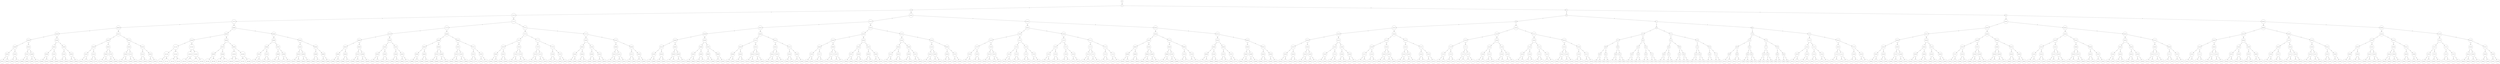 digraph G {
node_775 [shape=circle,label="775: 775"];
	node_775 -> node_776 [label="a"];
	node_775 -> node_777 [label="b"];
node_736 [shape=circle,label="736: 736"];
node_794 [shape=circle,label="794: 794"];
	node_794 -> node_798 [label="a"];
	node_794 -> node_799 [label="b"];
node_385 [shape=circle,label="385: 385"];
node_676 [shape=circle,label="676: 676"];
node_899 [shape=circle,label="899: 899"];
	node_899 -> node_900 [label="a"];
	node_899 -> node_901 [label="b"];
node_59 [shape=circle,label="59: 59"];
	node_59 -> node_60 [label="a"];
	node_59 -> node_61 [label="b"];
node_1002 [shape=circle,label="1002: 1002"];
node_211 [shape=circle,label="211: 211"];
	node_211 -> node_212 [label="a"];
	node_211 -> node_213 [label="b"];
node_925 [shape=circle,label="925: 925"];
node_118 [shape=circle,label="118: 118"];
node_261 [shape=circle,label="261: 261"];
	node_261 -> node_262 [label="a"];
	node_261 -> node_263 [label="b"];
node_818 [shape=circle,label="818: 818"];
node_997 [shape=circle,label="997: 997"];
	node_997 -> node_998 [label="a"];
	node_997 -> node_999 [label="b"];
node_557 [shape=circle,label="557: 557"];
	node_557 -> node_558 [label="a"];
	node_557 -> node_559 [label="b"];
node_594 [shape=circle,label="594: 594"];
	node_594 -> node_598 [label="a"];
	node_594 -> node_599 [label="b"];
node_702 [shape=circle,label="702: 702"];
	node_702 -> node_706 [label="a"];
	node_702 -> node_707 [label="b"];
node_804 [shape=circle,label="804: 804"];
node_800 [shape=circle,label="800: 800"];
	node_800 -> node_804 [label="a"];
	node_800 -> node_805 [label="b"];
node_921 [shape=circle,label="921: 921"];
	node_921 -> node_922 [label="a"];
	node_921 -> node_923 [label="b"];
node_510 [shape=circle,label="510: 510"];
node_823 [shape=circle,label="823: 823"];
	node_823 -> node_824 [label="a"];
	node_823 -> node_825 [label="b"];
node_598 [shape=circle,label="598: 598"];
node_194 [shape=circle,label="194: 194"];
node_555 [shape=circle,label="555: 555"];
	node_555 -> node_556 [label="a"];
	node_555 -> node_557 [label="b"];
node_933 [shape=circle,label="933: 933"];
	node_933 -> node_934 [label="a"];
	node_933 -> node_935 [label="b"];
node_947 [shape=circle,label="947: 947"];
node_268 [shape=circle,label="268: 268"];
	node_268 -> node_276 [label="a"];
	node_268 -> node_277 [label="b"];
node_74 [shape=circle,label="74: 74"];
	node_74 -> node_90 [label="a"];
	node_74 -> node_91 [label="b"];
node_293 [shape=circle,label="293: 293"];
node_139 [shape=circle,label="139: 139"];
	node_139 -> node_140 [label="a"];
	node_139 -> node_141 [label="b"];
node_977 [shape=circle,label="977: 977"];
node_843 [shape=circle,label="843: 843"];
	node_843 -> node_844 [label="a"];
	node_843 -> node_845 [label="b"];
node_508 [shape=circle,label="508: 508"];
	node_508 -> node_512 [label="a"];
	node_508 -> node_513 [label="b"];
node_866 [shape=circle,label="866: 866"];
node_726 [shape=circle,label="726: 726"];
	node_726 -> node_734 [label="a"];
	node_726 -> node_735 [label="b"];
node_226 [shape=circle,label="226: 226"];
node_272 [shape=circle,label="272: 272"];
node_321 [shape=circle,label="321: 321"];
	node_321 -> node_322 [label="a"];
	node_321 -> node_323 [label="b"];
node_291 [shape=circle,label="291: 291"];
	node_291 -> node_292 [label="a"];
	node_291 -> node_293 [label="b"];
node_95 [shape=circle,label="95: 95"];
node_198 [shape=circle,label="198: 198"];
	node_198 -> node_230 [label="a"];
	node_198 -> node_231 [label="b"];
node_984 [shape=circle,label="984: 984"];
node_813 [shape=circle,label="813: 813"];
node_266 [shape=circle,label="266: 266"];
	node_266 -> node_282 [label="a"];
	node_266 -> node_283 [label="b"];
node_298 [shape=circle,label="298: 298"];
	node_298 -> node_306 [label="a"];
	node_298 -> node_307 [label="b"];
node_700 [shape=circle,label="700: 700"];
node_840 [shape=circle,label="840: 840"];
	node_840 -> node_848 [label="a"];
	node_840 -> node_849 [label="b"];
node_442 [shape=circle,label="442: 442"];
node_1016 [shape=circle,label="1016: 1016"];
node_242 [shape=circle,label="242: 242"];
node_412 [shape=circle,label="412: 412"];
node_14 [shape=circle,label="14: 14"];
	node_14 -> node_22 [label="a"];
	node_14 -> node_23 [label="b"];
node_405 [shape=circle,label="405: 405"];
node_915 [shape=circle,label="915: 915"];
node_541 [shape=circle,label="541: 541"];
	node_541 -> node_542 [label="a"];
	node_541 -> node_543 [label="b"];
node_201 [shape=circle,label="201: 201"];
	node_201 -> node_202 [label="a"];
	node_201 -> node_203 [label="b"];
node_369 [shape=circle,label="369: 369"];
	node_369 -> node_370 [label="a"];
	node_369 -> node_371 [label="b"];
node_837 [shape=circle,label="837: 837"];
	node_837 -> node_838 [label="a"];
	node_837 -> node_839 [label="b"];
node_863 [shape=circle,label="863: 863"];
	node_863 -> node_864 [label="a"];
	node_863 -> node_865 [label="b"];
node_422 [shape=circle,label="422: 422"];
	node_422 -> node_438 [label="a"];
	node_422 -> node_439 [label="b"];
node_751 [shape=circle,label="751: 751"];
	node_751 -> node_752 [label="a"];
	node_751 -> node_753 [label="b"];
node_934 [shape=circle,label="934: 934"];
	node_934 -> node_942 [label="a"];
	node_934 -> node_943 [label="b"];
node_776 [shape=circle,label="776: 776"];
	node_776 -> node_792 [label="a"];
	node_776 -> node_793 [label="b"];
node_821 [shape=circle,label="821: 821"];
node_616 [shape=circle,label="616: 616"];
	node_616 -> node_624 [label="a"];
	node_616 -> node_625 [label="b"];
node_692 [shape=circle,label="692: 692"];
node_377 [shape=circle,label="377: 377"];
	node_377 -> node_378 [label="a"];
	node_377 -> node_379 [label="b"];
node_271 [shape=circle,label="271: 271"];
	node_271 -> node_272 [label="a"];
	node_271 -> node_273 [label="b"];
node_376 [shape=circle,label="376: 376"];
	node_376 -> node_380 [label="a"];
	node_376 -> node_381 [label="b"];
node_85 [shape=circle,label="85: 85"];
	node_85 -> node_86 [label="a"];
	node_85 -> node_87 [label="b"];
node_249 [shape=circle,label="249: 249"];
	node_249 -> node_250 [label="a"];
	node_249 -> node_251 [label="b"];
node_349 [shape=circle,label="349: 349"];
node_810 [shape=circle,label="810: 810"];
	node_810 -> node_814 [label="a"];
	node_810 -> node_815 [label="b"];
node_42 [shape=circle,label="42: 42"];
	node_42 -> node_58 [label="a"];
	node_42 -> node_59 [label="b"];
node_379 [shape=circle,label="379: 379"];
node_1003 [shape=circle,label="1003: 1003"];
node_165 [shape=circle,label="165: 165"];
node_578 [shape=circle,label="578: 578"];
node_735 [shape=circle,label="735: 735"];
	node_735 -> node_736 [label="a"];
	node_735 -> node_737 [label="b"];
node_981 [shape=circle,label="981: 981"];
	node_981 -> node_982 [label="a"];
	node_981 -> node_983 [label="b"];
node_68 [shape=circle,label="68: 68"];
node_944 [shape=circle,label="944: 944"];
node_319 [shape=circle,label="319: 319"];
node_937 [shape=circle,label="937: 937"];
	node_937 -> node_938 [label="a"];
	node_937 -> node_939 [label="b"];
node_836 [shape=circle,label="836: 836"];
	node_836 -> node_868 [label="a"];
	node_836 -> node_869 [label="b"];
node_313 [shape=circle,label="313: 313"];
	node_313 -> node_314 [label="a"];
	node_313 -> node_315 [label="b"];
node_601 [shape=circle,label="601: 601"];
	node_601 -> node_602 [label="a"];
	node_601 -> node_603 [label="b"];
node_586 [shape=circle,label="586: 586"];
	node_586 -> node_594 [label="a"];
	node_586 -> node_595 [label="b"];
node_73 [shape=circle,label="73: 73"];
	node_73 -> node_74 [label="a"];
	node_73 -> node_75 [label="b"];
node_154 [shape=circle,label="154: 154"];
	node_154 -> node_162 [label="a"];
	node_154 -> node_163 [label="b"];
node_571 [shape=circle,label="571: 571"];
	node_571 -> node_572 [label="a"];
	node_571 -> node_573 [label="b"];
node_327 [shape=circle,label="327: 327"];
	node_327 -> node_328 [label="a"];
	node_327 -> node_329 [label="b"];
node_790 [shape=circle,label="790: 790"];
node_720 [shape=circle,label="720: 720"];
	node_720 -> node_724 [label="a"];
	node_720 -> node_725 [label="b"];
node_480 [shape=circle,label="480: 480"];
node_920 [shape=circle,label="920: 920"];
	node_920 -> node_924 [label="a"];
	node_920 -> node_925 [label="b"];
node_940 [shape=circle,label="940: 940"];
node_122 [shape=circle,label="122: 122"];
	node_122 -> node_126 [label="a"];
	node_122 -> node_127 [label="b"];
node_483 [shape=circle,label="483: 483"];
node_466 [shape=circle,label="466: 466"];
node_89 [shape=circle,label="89: 89"];
node_505 [shape=circle,label="505: 505"];
node_661 [shape=circle,label="661: 661"];
node_172 [shape=circle,label="172: 172"];
	node_172 -> node_176 [label="a"];
	node_172 -> node_177 [label="b"];
node_461 [shape=circle,label="461: 461"];
node_576 [shape=circle,label="576: 576"];
	node_576 -> node_580 [label="a"];
	node_576 -> node_581 [label="b"];
node_332 [shape=circle,label="332: 332"];
	node_332 -> node_336 [label="a"];
	node_332 -> node_337 [label="b"];
node_539 [shape=circle,label="539: 539"];
	node_539 -> node_540 [label="a"];
	node_539 -> node_541 [label="b"];
node_551 [shape=circle,label="551: 551"];
node_572 [shape=circle,label="572: 572"];
node_72 [shape=circle,label="72: 72"];
	node_72 -> node_104 [label="a"];
	node_72 -> node_105 [label="b"];
node_568 [shape=circle,label="568: 568"];
	node_568 -> node_576 [label="a"];
	node_568 -> node_577 [label="b"];
node_432 [shape=circle,label="432: 432"];
	node_432 -> node_436 [label="a"];
	node_432 -> node_437 [label="b"];
node_680 [shape=circle,label="680: 680"];
	node_680 -> node_688 [label="a"];
	node_680 -> node_689 [label="b"];
node_452 [shape=circle,label="452: 452"];
	node_452 -> node_484 [label="a"];
	node_452 -> node_485 [label="b"];
node_120 [shape=circle,label="120: 120"];
	node_120 -> node_128 [label="a"];
	node_120 -> node_129 [label="b"];
node_975 [shape=circle,label="975: 975"];
	node_975 -> node_976 [label="a"];
	node_975 -> node_977 [label="b"];
node_169 [shape=circle,label="169: 169"];
	node_169 -> node_170 [label="a"];
	node_169 -> node_171 [label="b"];
node_262 [shape=circle,label="262: 262"];
	node_262 -> node_326 [label="a"];
	node_262 -> node_327 [label="b"];
node_637 [shape=circle,label="637: 637"];
node_444 [shape=circle,label="444: 444"];
node_146 [shape=circle,label="146: 146"];
node_999 [shape=circle,label="999: 999"];
	node_999 -> node_1000 [label="a"];
	node_999 -> node_1001 [label="b"];
node_607 [shape=circle,label="607: 607"];
node_643 [shape=circle,label="643: 643"];
node_757 [shape=circle,label="757: 757"];
	node_757 -> node_758 [label="a"];
	node_757 -> node_759 [label="b"];
node_138 [shape=circle,label="138: 138"];
	node_138 -> node_154 [label="a"];
	node_138 -> node_155 [label="b"];
node_768 [shape=circle,label="768: 768"];
node_573 [shape=circle,label="573: 573"];
node_378 [shape=circle,label="378: 378"];
node_591 [shape=circle,label="591: 591"];
node_449 [shape=circle,label="449: 449"];
node_110 [shape=circle,label="110: 110"];
node_814 [shape=circle,label="814: 814"];
node_220 [shape=circle,label="220: 220"];
node_782 [shape=circle,label="782: 782"];
node_183 [shape=circle,label="183: 183"];
node_130 [shape=circle,label="130: 130"];
node_46 [shape=circle,label="46: 46"];
	node_46 -> node_50 [label="a"];
	node_46 -> node_51 [label="b"];
node_721 [shape=circle,label="721: 721"];
	node_721 -> node_722 [label="a"];
	node_721 -> node_723 [label="b"];
node_878 [shape=circle,label="878: 878"];
	node_878 -> node_882 [label="a"];
	node_878 -> node_883 [label="b"];
node_835 [shape=circle,label="835: 835"];
node_173 [shape=circle,label="173: 173"];
	node_173 -> node_174 [label="a"];
	node_173 -> node_175 [label="b"];
node_299 [shape=circle,label="299: 299"];
	node_299 -> node_300 [label="a"];
	node_299 -> node_301 [label="b"];
node_830 [shape=circle,label="830: 830"];
	node_830 -> node_834 [label="a"];
	node_830 -> node_835 [label="b"];
node_453 [shape=circle,label="453: 453"];
	node_453 -> node_454 [label="a"];
	node_453 -> node_455 [label="b"];
node_859 [shape=circle,label="859: 859"];
node_945 [shape=circle,label="945: 945"];
node_913 [shape=circle,label="913: 913"];
	node_913 -> node_914 [label="a"];
	node_913 -> node_915 [label="b"];
node_888 [shape=circle,label="888: 888"];
node_234 [shape=circle,label="234: 234"];
	node_234 -> node_238 [label="a"];
	node_234 -> node_239 [label="b"];
node_239 [shape=circle,label="239: 239"];
node_589 [shape=circle,label="589: 589"];
	node_589 -> node_590 [label="a"];
	node_589 -> node_591 [label="b"];
node_132 [shape=circle,label="132: 132"];
node_962 [shape=circle,label="962: 962"];
	node_962 -> node_994 [label="a"];
	node_962 -> node_995 [label="b"];
node_90 [shape=circle,label="90: 90"];
	node_90 -> node_98 [label="a"];
	node_90 -> node_99 [label="b"];
node_160 [shape=circle,label="160: 160"];
node_435 [shape=circle,label="435: 435"];
node_613 [shape=circle,label="613: 613"];
node_428 [shape=circle,label="428: 428"];
node_604 [shape=circle,label="604: 604"];
node_858 [shape=circle,label="858: 858"];
node_356 [shape=circle,label="356: 356"];
node_786 [shape=circle,label="786: 786"];
	node_786 -> node_790 [label="a"];
	node_786 -> node_791 [label="b"];
node_79 [shape=circle,label="79: 79"];
	node_79 -> node_80 [label="a"];
	node_79 -> node_81 [label="b"];
node_140 [shape=circle,label="140: 140"];
	node_140 -> node_148 [label="a"];
	node_140 -> node_149 [label="b"];
node_391 [shape=circle,label="391: 391"];
	node_391 -> node_392 [label="a"];
	node_391 -> node_393 [label="b"];
node_938 [shape=circle,label="938: 938"];
node_223 [shape=circle,label="223: 223"];
node_355 [shape=circle,label="355: 355"];
node_368 [shape=circle,label="368: 368"];
	node_368 -> node_372 [label="a"];
	node_368 -> node_373 [label="b"];
node_936 [shape=circle,label="936: 936"];
	node_936 -> node_940 [label="a"];
	node_936 -> node_941 [label="b"];
node_82 [shape=circle,label="82: 82"];
node_522 [shape=circle,label="522: 522"];
	node_522 -> node_538 [label="a"];
	node_522 -> node_539 [label="b"];
node_946 [shape=circle,label="946: 946"];
node_791 [shape=circle,label="791: 791"];
node_912 [shape=circle,label="912: 912"];
	node_912 -> node_916 [label="a"];
	node_912 -> node_917 [label="b"];
node_253 [shape=circle,label="253: 253"];
node_537 [shape=circle,label="537: 537"];
node_903 [shape=circle,label="903: 903"];
	node_903 -> node_904 [label="a"];
	node_903 -> node_905 [label="b"];
node_375 [shape=circle,label="375: 375"];
	node_375 -> node_376 [label="a"];
	node_375 -> node_377 [label="b"];
node_546 [shape=circle,label="546: 546"];
	node_546 -> node_550 [label="a"];
	node_546 -> node_551 [label="b"];
node_317 [shape=circle,label="317: 317"];
node_852 [shape=circle,label="852: 852"];
node_394 [shape=circle,label="394: 394"];
	node_394 -> node_402 [label="a"];
	node_394 -> node_403 [label="b"];
node_971 [shape=circle,label="971: 971"];
node_671 [shape=circle,label="671: 671"];
node_761 [shape=circle,label="761: 761"];
node_477 [shape=circle,label="477: 477"];
node_784 [shape=circle,label="784: 784"];
node_517 [shape=circle,label="517: 517"];
	node_517 -> node_518 [label="a"];
	node_517 -> node_519 [label="b"];
node_185 [shape=circle,label="185: 185"];
	node_185 -> node_186 [label="a"];
	node_185 -> node_187 [label="b"];
node_623 [shape=circle,label="623: 623"];
node_1004 [shape=circle,label="1004: 1004"];
	node_1004 -> node_1008 [label="a"];
	node_1004 -> node_1009 [label="b"];
node_176 [shape=circle,label="176: 176"];
node_677 [shape=circle,label="677: 677"];
node_550 [shape=circle,label="550: 550"];
node_528 [shape=circle,label="528: 528"];
node_715 [shape=circle,label="715: 715"];
	node_715 -> node_716 [label="a"];
	node_715 -> node_717 [label="b"];
node_716 [shape=circle,label="716: 716"];
node_170 [shape=circle,label="170: 170"];
	node_170 -> node_178 [label="a"];
	node_170 -> node_179 [label="b"];
node_1021 [shape=circle,label="1021: 1021"];
node_896 [shape=circle,label="896: 896"];
node_15 [shape=circle,label="15: 15"];
	node_15 -> node_16 [label="a"];
	node_15 -> node_17 [label="b"];
node_549 [shape=circle,label="549: 549"];
node_965 [shape=circle,label="965: 965"];
	node_965 -> node_966 [label="a"];
	node_965 -> node_967 [label="b"];
node_251 [shape=circle,label="251: 251"];
node_352 [shape=circle,label="352: 352"];
	node_352 -> node_356 [label="a"];
	node_352 -> node_357 [label="b"];
node_464 [shape=circle,label="464: 464"];
	node_464 -> node_468 [label="a"];
	node_464 -> node_469 [label="b"];
node_812 [shape=circle,label="812: 812"];
node_205 [shape=circle,label="205: 205"];
	node_205 -> node_206 [label="a"];
	node_205 -> node_207 [label="b"];
node_350 [shape=circle,label="350: 350"];
node_642 [shape=circle,label="642: 642"];
node_819 [shape=circle,label="819: 819"];
node_186 [shape=circle,label="186: 186"];
	node_186 -> node_190 [label="a"];
	node_186 -> node_191 [label="b"];
node_488 [shape=circle,label="488: 488"];
	node_488 -> node_492 [label="a"];
	node_488 -> node_493 [label="b"];
node_656 [shape=circle,label="656: 656"];
node_939 [shape=circle,label="939: 939"];
node_207 [shape=circle,label="207: 207"];
node_924 [shape=circle,label="924: 924"];
node_673 [shape=circle,label="673: 673"];
	node_673 -> node_674 [label="a"];
	node_673 -> node_675 [label="b"];
node_315 [shape=circle,label="315: 315"];
	node_315 -> node_316 [label="a"];
	node_315 -> node_317 [label="b"];
node_918 [shape=circle,label="918: 918"];
	node_918 -> node_926 [label="a"];
	node_918 -> node_927 [label="b"];
node_263 [shape=circle,label="263: 263"];
	node_263 -> node_264 [label="a"];
	node_263 -> node_265 [label="b"];
node_679 [shape=circle,label="679: 679"];
	node_679 -> node_680 [label="a"];
	node_679 -> node_681 [label="b"];
node_380 [shape=circle,label="380: 380"];
node_425 [shape=circle,label="425: 425"];
	node_425 -> node_426 [label="a"];
	node_425 -> node_427 [label="b"];
node_324 [shape=circle,label="324: 324"];
node_887 [shape=circle,label="887: 887"];
	node_887 -> node_888 [label="a"];
	node_887 -> node_889 [label="b"];
node_993 [shape=circle,label="993: 993"];
node_575 [shape=circle,label="575: 575"];
node_901 [shape=circle,label="901: 901"];
	node_901 -> node_902 [label="a"];
	node_901 -> node_903 [label="b"];
node_914 [shape=circle,label="914: 914"];
node_626 [shape=circle,label="626: 626"];
node_942 [shape=circle,label="942: 942"];
	node_942 -> node_946 [label="a"];
	node_942 -> node_947 [label="b"];
node_463 [shape=circle,label="463: 463"];
node_224 [shape=circle,label="224: 224"];
	node_224 -> node_228 [label="a"];
	node_224 -> node_229 [label="b"];
node_454 [shape=circle,label="454: 454"];
	node_454 -> node_470 [label="a"];
	node_454 -> node_471 [label="b"];
node_583 [shape=circle,label="583: 583"];
	node_583 -> node_584 [label="a"];
	node_583 -> node_585 [label="b"];
node_418 [shape=circle,label="418: 418"];
node_691 [shape=circle,label="691: 691"];
node_28 [shape=circle,label="28: 28"];
	node_28 -> node_36 [label="a"];
	node_28 -> node_37 [label="b"];
node_240 [shape=circle,label="240: 240"];
	node_240 -> node_244 [label="a"];
	node_240 -> node_245 [label="b"];
node_749 [shape=circle,label="749: 749"];
node_23 [shape=circle,label="23: 23"];
	node_23 -> node_24 [label="a"];
	node_23 -> node_25 [label="b"];
node_421 [shape=circle,label="421: 421"];
node_124 [shape=circle,label="124: 124"];
node_895 [shape=circle,label="895: 895"];
node_307 [shape=circle,label="307: 307"];
	node_307 -> node_308 [label="a"];
	node_307 -> node_309 [label="b"];
node_665 [shape=circle,label="665: 665"];
	node_665 -> node_666 [label="a"];
	node_665 -> node_667 [label="b"];
node_770 [shape=circle,label="770: 770"];
	node_770 -> node_898 [label="a"];
	node_770 -> node_899 [label="b"];
node_635 [shape=circle,label="635: 635"];
node_748 [shape=circle,label="748: 748"];
node_967 [shape=circle,label="967: 967"];
	node_967 -> node_968 [label="a"];
	node_967 -> node_969 [label="b"];
node_699 [shape=circle,label="699: 699"];
node_900 [shape=circle,label="900: 900"];
	node_900 -> node_932 [label="a"];
	node_900 -> node_933 [label="b"];
node_53 [shape=circle,label="53: 53"];
	node_53 -> node_54 [label="a"];
	node_53 -> node_55 [label="b"];
node_288 [shape=circle,label="288: 288"];
node_992 [shape=circle,label="992: 992"];
node_43 [shape=circle,label="43: 43"];
	node_43 -> node_44 [label="a"];
	node_43 -> node_45 [label="b"];
node_650 [shape=circle,label="650: 650"];
	node_650 -> node_658 [label="a"];
	node_650 -> node_659 [label="b"];
node_1011 [shape=circle,label="1011: 1011"];
	node_1011 -> node_1012 [label="a"];
	node_1011 -> node_1013 [label="b"];
node_516 [shape=circle,label="516: 516"];
	node_516 -> node_644 [label="a"];
	node_516 -> node_645 [label="b"];
node_535 [shape=circle,label="535: 535"];
node_389 [shape=circle,label="389: 389"];
	node_389 -> node_390 [label="a"];
	node_389 -> node_391 [label="b"];
node_618 [shape=circle,label="618: 618"];
	node_618 -> node_622 [label="a"];
	node_618 -> node_623 [label="b"];
node_26 [shape=circle,label="26: 26"];
node_22 [shape=circle,label="22: 22"];
	node_22 -> node_26 [label="a"];
	node_22 -> node_27 [label="b"];
node_708 [shape=circle,label="708: 708"];
	node_708 -> node_740 [label="a"];
	node_708 -> node_741 [label="b"];
node_987 [shape=circle,label="987: 987"];
node_199 [shape=circle,label="199: 199"];
	node_199 -> node_200 [label="a"];
	node_199 -> node_201 [label="b"];
node_590 [shape=circle,label="590: 590"];
node_195 [shape=circle,label="195: 195"];
node_471 [shape=circle,label="471: 471"];
	node_471 -> node_472 [label="a"];
	node_471 -> node_473 [label="b"];
node_548 [shape=circle,label="548: 548"];
node_45 [shape=circle,label="45: 45"];
	node_45 -> node_46 [label="a"];
	node_45 -> node_47 [label="b"];
node_628 [shape=circle,label="628: 628"];
node_500 [shape=circle,label="500: 500"];
	node_500 -> node_508 [label="a"];
	node_500 -> node_509 [label="b"];
node_381 [shape=circle,label="381: 381"];
node_34 [shape=circle,label="34: 34"];
node_740 [shape=circle,label="740: 740"];
	node_740 -> node_756 [label="a"];
	node_740 -> node_757 [label="b"];
node_149 [shape=circle,label="149: 149"];
	node_149 -> node_150 [label="a"];
	node_149 -> node_151 [label="b"];
node_248 [shape=circle,label="248: 248"];
	node_248 -> node_252 [label="a"];
	node_248 -> node_253 [label="b"];
node_563 [shape=circle,label="563: 563"];
	node_563 -> node_564 [label="a"];
	node_563 -> node_565 [label="b"];
node_743 [shape=circle,label="743: 743"];
	node_743 -> node_744 [label="a"];
	node_743 -> node_745 [label="b"];
node_870 [shape=circle,label="870: 870"];
	node_870 -> node_878 [label="a"];
	node_870 -> node_879 [label="b"];
node_102 [shape=circle,label="102: 102"];
node_698 [shape=circle,label="698: 698"];
node_513 [shape=circle,label="513: 513"];
node_433 [shape=circle,label="433: 433"];
	node_433 -> node_434 [label="a"];
	node_433 -> node_435 [label="b"];
node_52 [shape=circle,label="52: 52"];
	node_52 -> node_56 [label="a"];
	node_52 -> node_57 [label="b"];
node_686 [shape=circle,label="686: 686"];
node_105 [shape=circle,label="105: 105"];
	node_105 -> node_106 [label="a"];
	node_105 -> node_107 [label="b"];
node_763 [shape=circle,label="763: 763"];
node_872 [shape=circle,label="872: 872"];
	node_872 -> node_876 [label="a"];
	node_872 -> node_877 [label="b"];
node_179 [shape=circle,label="179: 179"];
	node_179 -> node_180 [label="a"];
	node_179 -> node_181 [label="b"];
node_922 [shape=circle,label="922: 922"];
node_203 [shape=circle,label="203: 203"];
	node_203 -> node_204 [label="a"];
	node_203 -> node_205 [label="b"];
node_306 [shape=circle,label="306: 306"];
	node_306 -> node_310 [label="a"];
	node_306 -> node_311 [label="b"];
node_817 [shape=circle,label="817: 817"];
	node_817 -> node_818 [label="a"];
	node_817 -> node_819 [label="b"];
node_729 [shape=circle,label="729: 729"];
	node_729 -> node_730 [label="a"];
	node_729 -> node_731 [label="b"];
node_347 [shape=circle,label="347: 347"];
	node_347 -> node_348 [label="a"];
	node_347 -> node_349 [label="b"];
node_806 [shape=circle,label="806: 806"];
	node_806 -> node_822 [label="a"];
	node_806 -> node_823 [label="b"];
node_577 [shape=circle,label="577: 577"];
	node_577 -> node_578 [label="a"];
	node_577 -> node_579 [label="b"];
node_512 [shape=circle,label="512: 512"];
node_725 [shape=circle,label="725: 725"];
node_181 [shape=circle,label="181: 181"];
node_523 [shape=circle,label="523: 523"];
	node_523 -> node_524 [label="a"];
	node_523 -> node_525 [label="b"];
node_148 [shape=circle,label="148: 148"];
	node_148 -> node_152 [label="a"];
	node_148 -> node_153 [label="b"];
node_200 [shape=circle,label="200: 200"];
	node_200 -> node_216 [label="a"];
	node_200 -> node_217 [label="b"];
node_382 [shape=circle,label="382: 382"];
	node_382 -> node_386 [label="a"];
	node_382 -> node_387 [label="b"];
node_779 [shape=circle,label="779: 779"];
	node_779 -> node_780 [label="a"];
	node_779 -> node_781 [label="b"];
node_20 [shape=circle,label="20: 20"];
node_801 [shape=circle,label="801: 801"];
	node_801 -> node_802 [label="a"];
	node_801 -> node_803 [label="b"];
node_360 [shape=circle,label="360: 360"];
	node_360 -> node_368 [label="a"];
	node_360 -> node_369 [label="b"];
node_460 [shape=circle,label="460: 460"];
node_854 [shape=circle,label="854: 854"];
	node_854 -> node_862 [label="a"];
	node_854 -> node_863 [label="b"];
node_145 [shape=circle,label="145: 145"];
node_206 [shape=circle,label="206: 206"];
node_104 [shape=circle,label="104: 104"];
	node_104 -> node_120 [label="a"];
	node_104 -> node_121 [label="b"];
node_204 [shape=circle,label="204: 204"];
	node_204 -> node_208 [label="a"];
	node_204 -> node_209 [label="b"];
node_237 [shape=circle,label="237: 237"];
node_323 [shape=circle,label="323: 323"];
node_547 [shape=circle,label="547: 547"];
	node_547 -> node_548 [label="a"];
	node_547 -> node_549 [label="b"];
node_441 [shape=circle,label="441: 441"];
	node_441 -> node_442 [label="a"];
	node_441 -> node_443 [label="b"];
node_468 [shape=circle,label="468: 468"];
node_839 [shape=circle,label="839: 839"];
	node_839 -> node_840 [label="a"];
	node_839 -> node_841 [label="b"];
node_431 [shape=circle,label="431: 431"];
node_296 [shape=circle,label="296: 296"];
	node_296 -> node_312 [label="a"];
	node_296 -> node_313 [label="b"];
node_415 [shape=circle,label="415: 415"];
node_802 [shape=circle,label="802: 802"];
node_98 [shape=circle,label="98: 98"];
	node_98 -> node_102 [label="a"];
	node_98 -> node_103 [label="b"];
node_119 [shape=circle,label="119: 119"];
node_314 [shape=circle,label="314: 314"];
	node_314 -> node_318 [label="a"];
	node_314 -> node_319 [label="b"];
node_489 [shape=circle,label="489: 489"];
	node_489 -> node_490 [label="a"];
	node_489 -> node_491 [label="b"];
node_805 [shape=circle,label="805: 805"];
node_982 [shape=circle,label="982: 982"];
	node_982 -> node_986 [label="a"];
	node_982 -> node_987 [label="b"];
node_339 [shape=circle,label="339: 339"];
	node_339 -> node_340 [label="a"];
	node_339 -> node_341 [label="b"];
node_485 [shape=circle,label="485: 485"];
	node_485 -> node_486 [label="a"];
	node_485 -> node_487 [label="b"];
node_941 [shape=circle,label="941: 941"];
node_247 [shape=circle,label="247: 247"];
	node_247 -> node_248 [label="a"];
	node_247 -> node_249 [label="b"];
node_660 [shape=circle,label="660: 660"];
node_543 [shape=circle,label="543: 543"];
node_362 [shape=circle,label="362: 362"];
	node_362 -> node_366 [label="a"];
	node_362 -> node_367 [label="b"];
node_552 [shape=circle,label="552: 552"];
	node_552 -> node_568 [label="a"];
	node_552 -> node_569 [label="b"];
node_225 [shape=circle,label="225: 225"];
	node_225 -> node_226 [label="a"];
	node_225 -> node_227 [label="b"];
node_260 [shape=circle,label="260: 260"];
	node_260 -> node_388 [label="a"];
	node_260 -> node_389 [label="b"];
node_227 [shape=circle,label="227: 227"];
node_525 [shape=circle,label="525: 525"];
	node_525 -> node_526 [label="a"];
	node_525 -> node_527 [label="b"];
node_793 [shape=circle,label="793: 793"];
	node_793 -> node_794 [label="a"];
	node_793 -> node_795 [label="b"];
node_343 [shape=circle,label="343: 343"];
node_803 [shape=circle,label="803: 803"];
node_365 [shape=circle,label="365: 365"];
node_778 [shape=circle,label="778: 778"];
	node_778 -> node_786 [label="a"];
	node_778 -> node_787 [label="b"];
node_197 [shape=circle,label="197: 197"];
node_254 [shape=circle,label="254: 254"];
	node_254 -> node_258 [label="a"];
	node_254 -> node_259 [label="b"];
node_136 [shape=circle,label="136: 136"];
	node_136 -> node_168 [label="a"];
	node_136 -> node_169 [label="b"];
node_96 [shape=circle,label="96: 96"];
node_409 [shape=circle,label="409: 409"];
	node_409 -> node_410 [label="a"];
	node_409 -> node_411 [label="b"];
node_316 [shape=circle,label="316: 316"];
node_456 [shape=circle,label="456: 456"];
	node_456 -> node_464 [label="a"];
	node_456 -> node_465 [label="b"];
node_602 [shape=circle,label="602: 602"];
	node_602 -> node_606 [label="a"];
	node_602 -> node_607 [label="b"];
node_581 [shape=circle,label="581: 581"];
node_562 [shape=circle,label="562: 562"];
	node_562 -> node_566 [label="a"];
	node_562 -> node_567 [label="b"];
node_739 [shape=circle,label="739: 739"];
node_9 [shape=circle,label="9: 9"];
	node_9 -> node_10 [label="a"];
	node_9 -> node_11 [label="b"];
node_161 [shape=circle,label="161: 161"];
node_787 [shape=circle,label="787: 787"];
	node_787 -> node_788 [label="a"];
	node_787 -> node_789 [label="b"];
node_71 [shape=circle,label="71: 71"];
node_175 [shape=circle,label="175: 175"];
node_960 [shape=circle,label="960: 960"];
node_133 [shape=circle,label="133: 133"];
node_322 [shape=circle,label="322: 322"];
node_889 [shape=circle,label="889: 889"];
node_108 [shape=circle,label="108: 108"];
	node_108 -> node_112 [label="a"];
	node_108 -> node_113 [label="b"];
node_238 [shape=circle,label="238: 238"];
node_564 [shape=circle,label="564: 564"];
node_894 [shape=circle,label="894: 894"];
node_54 [shape=circle,label="54: 54"];
node_815 [shape=circle,label="815: 815"];
node_336 [shape=circle,label="336: 336"];
node_596 [shape=circle,label="596: 596"];
node_640 [shape=circle,label="640: 640"];
node_229 [shape=circle,label="229: 229"];
node_502 [shape=circle,label="502: 502"];
	node_502 -> node_506 [label="a"];
	node_502 -> node_507 [label="b"];
node_850 [shape=circle,label="850: 850"];
node_873 [shape=circle,label="873: 873"];
	node_873 -> node_874 [label="a"];
	node_873 -> node_875 [label="b"];
node_1 [shape=circle,label="1: 1"];
	node_1 -> node_2 [label="a"];
	node_1 -> node_3 [label="b"];
node_445 [shape=circle,label="445: 445"];
node_387 [shape=circle,label="387: 387"];
node_655 [shape=circle,label="655: 655"];
node_745 [shape=circle,label="745: 745"];
	node_745 -> node_746 [label="a"];
	node_745 -> node_747 [label="b"];
node_478 [shape=circle,label="478: 478"];
	node_478 -> node_482 [label="a"];
	node_478 -> node_483 [label="b"];
node_695 [shape=circle,label="695: 695"];
	node_695 -> node_696 [label="a"];
	node_695 -> node_697 [label="b"];
node_851 [shape=circle,label="851: 851"];
node_358 [shape=circle,label="358: 358"];
	node_358 -> node_374 [label="a"];
	node_358 -> node_375 [label="b"];
node_499 [shape=circle,label="499: 499"];
node_905 [shape=circle,label="905: 905"];
	node_905 -> node_906 [label="a"];
	node_905 -> node_907 [label="b"];
node_738 [shape=circle,label="738: 738"];
node_115 [shape=circle,label="115: 115"];
	node_115 -> node_116 [label="a"];
	node_115 -> node_117 [label="b"];
node_219 [shape=circle,label="219: 219"];
	node_219 -> node_220 [label="a"];
	node_219 -> node_221 [label="b"];
node_1007 [shape=circle,label="1007: 1007"];
node_1014 [shape=circle,label="1014: 1014"];
node_750 [shape=circle,label="750: 750"];
	node_750 -> node_754 [label="a"];
	node_750 -> node_755 [label="b"];
node_1000 [shape=circle,label="1000: 1000"];
node_147 [shape=circle,label="147: 147"];
node_320 [shape=circle,label="320: 320"];
	node_320 -> node_324 [label="a"];
	node_320 -> node_325 [label="b"];
node_765 [shape=circle,label="765: 765"];
	node_765 -> node_766 [label="a"];
	node_765 -> node_767 [label="b"];
node_212 [shape=circle,label="212: 212"];
node_310 [shape=circle,label="310: 310"];
node_196 [shape=circle,label="196: 196"];
node_622 [shape=circle,label="622: 622"];
node_294 [shape=circle,label="294: 294"];
node_35 [shape=circle,label="35: 35"];
node_621 [shape=circle,label="621: 621"];
node_861 [shape=circle,label="861: 861"];
node_701 [shape=circle,label="701: 701"];
node_406 [shape=circle,label="406: 406"];
node_282 [shape=circle,label="282: 282"];
	node_282 -> node_290 [label="a"];
	node_282 -> node_291 [label="b"];
node_47 [shape=circle,label="47: 47"];
	node_47 -> node_48 [label="a"];
	node_47 -> node_49 [label="b"];
node_545 [shape=circle,label="545: 545"];
node_728 [shape=circle,label="728: 728"];
	node_728 -> node_732 [label="a"];
	node_728 -> node_733 [label="b"];
node_752 [shape=circle,label="752: 752"];
node_948 [shape=circle,label="948: 948"];
	node_948 -> node_956 [label="a"];
	node_948 -> node_957 [label="b"];
node_131 [shape=circle,label="131: 131"];
node_565 [shape=circle,label="565: 565"];
node_697 [shape=circle,label="697: 697"];
	node_697 -> node_698 [label="a"];
	node_697 -> node_699 [label="b"];
node_106 [shape=circle,label="106: 106"];
	node_106 -> node_114 [label="a"];
	node_106 -> node_115 [label="b"];
node_685 [shape=circle,label="685: 685"];
node_81 [shape=circle,label="81: 81"];
node_458 [shape=circle,label="458: 458"];
	node_458 -> node_462 [label="a"];
	node_458 -> node_463 [label="b"];
node_974 [shape=circle,label="974: 974"];
	node_974 -> node_978 [label="a"];
	node_974 -> node_979 [label="b"];
node_869 [shape=circle,label="869: 869"];
	node_869 -> node_870 [label="a"];
	node_869 -> node_871 [label="b"];
node_11 [shape=circle,label="11: 11"];
	node_11 -> node_12 [label="a"];
	node_11 -> node_13 [label="b"];
node_614 [shape=circle,label="614: 614"];
	node_614 -> node_630 [label="a"];
	node_614 -> node_631 [label="b"];
node_771 [shape=circle,label="771: 771"];
	node_771 -> node_772 [label="a"];
	node_771 -> node_773 [label="b"];
node_956 [shape=circle,label="956: 956"];
	node_956 -> node_960 [label="a"];
	node_956 -> node_961 [label="b"];
node_388 [shape=circle,label="388: 388"];
	node_388 -> node_452 [label="a"];
	node_388 -> node_453 [label="b"];
node_998 [shape=circle,label="998: 998"];
	node_998 -> node_1002 [label="a"];
	node_998 -> node_1003 [label="b"];
node_744 [shape=circle,label="744: 744"];
	node_744 -> node_748 [label="a"];
	node_744 -> node_749 [label="b"];
node_171 [shape=circle,label="171: 171"];
	node_171 -> node_172 [label="a"];
	node_171 -> node_173 [label="b"];
node_267 [shape=circle,label="267: 267"];
	node_267 -> node_268 [label="a"];
	node_267 -> node_269 [label="b"];
node_474 [shape=circle,label="474: 474"];
node_669 [shape=circle,label="669: 669"];
node_514 [shape=circle,label="514: 514"];
	node_514 -> node_770 [label="a"];
	node_514 -> node_771 [label="b"];
node_93 [shape=circle,label="93: 93"];
	node_93 -> node_94 [label="a"];
	node_93 -> node_95 [label="b"];
node_496 [shape=circle,label="496: 496"];
node_809 [shape=circle,label="809: 809"];
	node_809 -> node_810 [label="a"];
	node_809 -> node_811 [label="b"];
node_184 [shape=circle,label="184: 184"];
	node_184 -> node_192 [label="a"];
	node_184 -> node_193 [label="b"];
node_785 [shape=circle,label="785: 785"];
node_611 [shape=circle,label="611: 611"];
node_255 [shape=circle,label="255: 255"];
	node_255 -> node_256 [label="a"];
	node_255 -> node_257 [label="b"];
node_710 [shape=circle,label="710: 710"];
	node_710 -> node_726 [label="a"];
	node_710 -> node_727 [label="b"];
node_769 [shape=circle,label="769: 769"];
node_1017 [shape=circle,label="1017: 1017"];
node_231 [shape=circle,label="231: 231"];
	node_231 -> node_232 [label="a"];
	node_231 -> node_233 [label="b"];
node_540 [shape=circle,label="540: 540"];
	node_540 -> node_544 [label="a"];
	node_540 -> node_545 [label="b"];
node_5 [shape=circle,label="5: 5"];
	node_5 -> node_6 [label="a"];
	node_5 -> node_7 [label="b"];
node_55 [shape=circle,label="55: 55"];
node_487 [shape=circle,label="487: 487"];
	node_487 -> node_488 [label="a"];
	node_487 -> node_489 [label="b"];
node_492 [shape=circle,label="492: 492"];
node_978 [shape=circle,label="978: 978"];
node_989 [shape=circle,label="989: 989"];
	node_989 -> node_990 [label="a"];
	node_989 -> node_991 [label="b"];
node_252 [shape=circle,label="252: 252"];
node_451 [shape=circle,label="451: 451"];
node_898 [shape=circle,label="898: 898"];
	node_898 -> node_962 [label="a"];
	node_898 -> node_963 [label="b"];
node_162 [shape=circle,label="162: 162"];
	node_162 -> node_166 [label="a"];
	node_162 -> node_167 [label="b"];
node_166 [shape=circle,label="166: 166"];
node_884 [shape=circle,label="884: 884"];
	node_884 -> node_892 [label="a"];
	node_884 -> node_893 [label="b"];
node_667 [shape=circle,label="667: 667"];
	node_667 -> node_668 [label="a"];
	node_667 -> node_669 [label="b"];
node_341 [shape=circle,label="341: 341"];
node_1013 [shape=circle,label="1013: 1013"];
	node_1013 -> node_1014 [label="a"];
	node_1013 -> node_1015 [label="b"];
node_397 [shape=circle,label="397: 397"];
	node_397 -> node_398 [label="a"];
	node_397 -> node_399 [label="b"];
node_693 [shape=circle,label="693: 693"];
node_570 [shape=circle,label="570: 570"];
	node_570 -> node_574 [label="a"];
	node_570 -> node_575 [label="b"];
node_759 [shape=circle,label="759: 759"];
	node_759 -> node_760 [label="a"];
	node_759 -> node_761 [label="b"];
node_25 [shape=circle,label="25: 25"];
node_159 [shape=circle,label="159: 159"];
node_828 [shape=circle,label="828: 828"];
node_281 [shape=circle,label="281: 281"];
node_867 [shape=circle,label="867: 867"];
node_923 [shape=circle,label="923: 923"];
node_413 [shape=circle,label="413: 413"];
node_438 [shape=circle,label="438: 438"];
	node_438 -> node_446 [label="a"];
	node_438 -> node_447 [label="b"];
node_811 [shape=circle,label="811: 811"];
	node_811 -> node_812 [label="a"];
	node_811 -> node_813 [label="b"];
node_270 [shape=circle,label="270: 270"];
	node_270 -> node_274 [label="a"];
	node_270 -> node_275 [label="b"];
node_275 [shape=circle,label="275: 275"];
node_630 [shape=circle,label="630: 630"];
	node_630 -> node_638 [label="a"];
	node_630 -> node_639 [label="b"];
node_864 [shape=circle,label="864: 864"];
node_404 [shape=circle,label="404: 404"];
node_927 [shape=circle,label="927: 927"];
	node_927 -> node_928 [label="a"];
	node_927 -> node_929 [label="b"];
node_77 [shape=circle,label="77: 77"];
	node_77 -> node_78 [label="a"];
	node_77 -> node_79 [label="b"];
node_150 [shape=circle,label="150: 150"];
node_515 [shape=circle,label="515: 515"];
	node_515 -> node_516 [label="a"];
	node_515 -> node_517 [label="b"];
node_957 [shape=circle,label="957: 957"];
	node_957 -> node_958 [label="a"];
	node_957 -> node_959 [label="b"];
node_69 [shape=circle,label="69: 69"];
node_610 [shape=circle,label="610: 610"];
node_664 [shape=circle,label="664: 664"];
	node_664 -> node_672 [label="a"];
	node_664 -> node_673 [label="b"];
node_891 [shape=circle,label="891: 891"];
node_976 [shape=circle,label="976: 976"];
node_134 [shape=circle,label="134: 134"];
	node_134 -> node_198 [label="a"];
	node_134 -> node_199 [label="b"];
node_556 [shape=circle,label="556: 556"];
	node_556 -> node_560 [label="a"];
	node_556 -> node_561 [label="b"];
node_674 [shape=circle,label="674: 674"];
node_951 [shape=circle,label="951: 951"];
	node_951 -> node_952 [label="a"];
	node_951 -> node_953 [label="b"];
node_274 [shape=circle,label="274: 274"];
node_117 [shape=circle,label="117: 117"];
node_344 [shape=circle,label="344: 344"];
	node_344 -> node_352 [label="a"];
	node_344 -> node_353 [label="b"];
node_848 [shape=circle,label="848: 848"];
	node_848 -> node_852 [label="a"];
	node_848 -> node_853 [label="b"];
node_683 [shape=circle,label="683: 683"];
	node_683 -> node_684 [label="a"];
	node_683 -> node_685 [label="b"];
node_724 [shape=circle,label="724: 724"];
node_890 [shape=circle,label="890: 890"];
node_795 [shape=circle,label="795: 795"];
	node_795 -> node_796 [label="a"];
	node_795 -> node_797 [label="b"];
node_985 [shape=circle,label="985: 985"];
node_651 [shape=circle,label="651: 651"];
	node_651 -> node_652 [label="a"];
	node_651 -> node_653 [label="b"];
node_283 [shape=circle,label="283: 283"];
	node_283 -> node_284 [label="a"];
	node_283 -> node_285 [label="b"];
node_479 [shape=circle,label="479: 479"];
	node_479 -> node_480 [label="a"];
	node_479 -> node_481 [label="b"];
node_638 [shape=circle,label="638: 638"];
	node_638 -> node_642 [label="a"];
	node_638 -> node_643 [label="b"];
node_417 [shape=circle,label="417: 417"];
	node_417 -> node_418 [label="a"];
	node_417 -> node_419 [label="b"];
node_754 [shape=circle,label="754: 754"];
node_675 [shape=circle,label="675: 675"];
node_290 [shape=circle,label="290: 290"];
	node_290 -> node_294 [label="a"];
	node_290 -> node_295 [label="b"];
node_396 [shape=circle,label="396: 396"];
	node_396 -> node_400 [label="a"];
	node_396 -> node_401 [label="b"];
node_503 [shape=circle,label="503: 503"];
	node_503 -> node_504 [label="a"];
	node_503 -> node_505 [label="b"];
node_654 [shape=circle,label="654: 654"];
node_718 [shape=circle,label="718: 718"];
node_214 [shape=circle,label="214: 214"];
node_645 [shape=circle,label="645: 645"];
	node_645 -> node_646 [label="a"];
	node_645 -> node_647 [label="b"];
node_857 [shape=circle,label="857: 857"];
	node_857 -> node_858 [label="a"];
	node_857 -> node_859 [label="b"];
node_882 [shape=circle,label="882: 882"];
node_216 [shape=circle,label="216: 216"];
	node_216 -> node_224 [label="a"];
	node_216 -> node_225 [label="b"];
node_653 [shape=circle,label="653: 653"];
	node_653 -> node_654 [label="a"];
	node_653 -> node_655 [label="b"];
node_88 [shape=circle,label="88: 88"];
node_193 [shape=circle,label="193: 193"];
	node_193 -> node_194 [label="a"];
	node_193 -> node_195 [label="b"];
node_1009 [shape=circle,label="1009: 1009"];
node_151 [shape=circle,label="151: 151"];
node_86 [shape=circle,label="86: 86"];
node_647 [shape=circle,label="647: 647"];
	node_647 -> node_648 [label="a"];
	node_647 -> node_649 [label="b"];
node_17 [shape=circle,label="17: 17"];
	node_17 -> node_18 [label="a"];
	node_17 -> node_19 [label="b"];
node_210 [shape=circle,label="210: 210"];
	node_210 -> node_214 [label="a"];
	node_210 -> node_215 [label="b"];
node_625 [shape=circle,label="625: 625"];
	node_625 -> node_626 [label="a"];
	node_625 -> node_627 [label="b"];
node_125 [shape=circle,label="125: 125"];
node_845 [shape=circle,label="845: 845"];
node_27 [shape=circle,label="27: 27"];
node_70 [shape=circle,label="70: 70"];
node_526 [shape=circle,label="526: 526"];
	node_526 -> node_530 [label="a"];
	node_526 -> node_531 [label="b"];
node_892 [shape=circle,label="892: 892"];
	node_892 -> node_896 [label="a"];
	node_892 -> node_897 [label="b"];
node_825 [shape=circle,label="825: 825"];
	node_825 -> node_826 [label="a"];
	node_825 -> node_827 [label="b"];
node_493 [shape=circle,label="493: 493"];
node_163 [shape=circle,label="163: 163"];
	node_163 -> node_164 [label="a"];
	node_163 -> node_165 [label="b"];
node_932 [shape=circle,label="932: 932"];
	node_932 -> node_948 [label="a"];
	node_932 -> node_949 [label="b"];
node_36 [shape=circle,label="36: 36"];
	node_36 -> node_40 [label="a"];
	node_36 -> node_41 [label="b"];
node_76 [shape=circle,label="76: 76"];
	node_76 -> node_84 [label="a"];
	node_76 -> node_85 [label="b"];
node_87 [shape=circle,label="87: 87"];
node_470 [shape=circle,label="470: 470"];
	node_470 -> node_478 [label="a"];
	node_470 -> node_479 [label="b"];
node_287 [shape=circle,label="287: 287"];
node_259 [shape=circle,label="259: 259"];
node_666 [shape=circle,label="666: 666"];
	node_666 -> node_670 [label="a"];
	node_666 -> node_671 [label="b"];
node_393 [shape=circle,label="393: 393"];
	node_393 -> node_394 [label="a"];
	node_393 -> node_395 [label="b"];
node_401 [shape=circle,label="401: 401"];
node_351 [shape=circle,label="351: 351"];
node_911 [shape=circle,label="911: 911"];
node_33 [shape=circle,label="33: 33"];
node_781 [shape=circle,label="781: 781"];
	node_781 -> node_782 [label="a"];
	node_781 -> node_783 [label="b"];
node_773 [shape=circle,label="773: 773"];
	node_773 -> node_774 [label="a"];
	node_773 -> node_775 [label="b"];
node_481 [shape=circle,label="481: 481"];
node_652 [shape=circle,label="652: 652"];
	node_652 -> node_656 [label="a"];
	node_652 -> node_657 [label="b"];
node_245 [shape=circle,label="245: 245"];
node_312 [shape=circle,label="312: 312"];
	node_312 -> node_320 [label="a"];
	node_312 -> node_321 [label="b"];
node_973 [shape=circle,label="973: 973"];
node_534 [shape=circle,label="534: 534"];
node_632 [shape=circle,label="632: 632"];
	node_632 -> node_636 [label="a"];
	node_632 -> node_637 [label="b"];
node_420 [shape=circle,label="420: 420"];
node_40 [shape=circle,label="40: 40"];
node_943 [shape=circle,label="943: 943"];
	node_943 -> node_944 [label="a"];
	node_943 -> node_945 [label="b"];
node_12 [shape=circle,label="12: 12"];
	node_12 -> node_28 [label="a"];
	node_12 -> node_29 [label="b"];
node_233 [shape=circle,label="233: 233"];
	node_233 -> node_234 [label="a"];
	node_233 -> node_235 [label="b"];
node_51 [shape=circle,label="51: 51"];
node_114 [shape=circle,label="114: 114"];
	node_114 -> node_118 [label="a"];
	node_114 -> node_119 [label="b"];
node_995 [shape=circle,label="995: 995"];
	node_995 -> node_996 [label="a"];
	node_995 -> node_997 [label="b"];
node_448 [shape=circle,label="448: 448"];
node_80 [shape=circle,label="80: 80"];
node_32 [shape=circle,label="32: 32"];
node_334 [shape=circle,label="334: 334"];
node_482 [shape=circle,label="482: 482"];
node_18 [shape=circle,label="18: 18"];
node_511 [shape=circle,label="511: 511"];
node_390 [shape=circle,label="390: 390"];
	node_390 -> node_422 [label="a"];
	node_390 -> node_423 [label="b"];
node_44 [shape=circle,label="44: 44"];
	node_44 -> node_52 [label="a"];
	node_44 -> node_53 [label="b"];
node_63 [shape=circle,label="63: 63"];
node_0 [shape=circle,label="0: 0"];
	node_0 -> node_1 [label="b"];
node_491 [shape=circle,label="491: 491"];
node_190 [shape=circle,label="190: 190"];
node_893 [shape=circle,label="893: 893"];
	node_893 -> node_894 [label="a"];
	node_893 -> node_895 [label="b"];
node_783 [shape=circle,label="783: 783"];
node_639 [shape=circle,label="639: 639"];
	node_639 -> node_640 [label="a"];
	node_639 -> node_641 [label="b"];
node_113 [shape=circle,label="113: 113"];
node_6 [shape=circle,label="6: 6"];
	node_6 -> node_134 [label="a"];
	node_6 -> node_135 [label="b"];
node_734 [shape=circle,label="734: 734"];
	node_734 -> node_738 [label="a"];
	node_734 -> node_739 [label="b"];
node_963 [shape=circle,label="963: 963"];
	node_963 -> node_964 [label="a"];
	node_963 -> node_965 [label="b"];
node_152 [shape=circle,label="152: 152"];
node_297 [shape=circle,label="297: 297"];
	node_297 -> node_298 [label="a"];
	node_297 -> node_299 [label="b"];
node_241 [shape=circle,label="241: 241"];
	node_241 -> node_242 [label="a"];
	node_241 -> node_243 [label="b"];
node_641 [shape=circle,label="641: 641"];
node_400 [shape=circle,label="400: 400"];
node_926 [shape=circle,label="926: 926"];
	node_926 -> node_930 [label="a"];
	node_926 -> node_931 [label="b"];
node_519 [shape=circle,label="519: 519"];
	node_519 -> node_520 [label="a"];
	node_519 -> node_521 [label="b"];
node_561 [shape=circle,label="561: 561"];
node_427 [shape=circle,label="427: 427"];
	node_427 -> node_428 [label="a"];
	node_427 -> node_429 [label="b"];
node_609 [shape=circle,label="609: 609"];
	node_609 -> node_610 [label="a"];
	node_609 -> node_611 [label="b"];
node_704 [shape=circle,label="704: 704"];
node_494 [shape=circle,label="494: 494"];
	node_494 -> node_498 [label="a"];
	node_494 -> node_499 [label="b"];
node_979 [shape=circle,label="979: 979"];
node_504 [shape=circle,label="504: 504"];
node_300 [shape=circle,label="300: 300"];
	node_300 -> node_304 [label="a"];
	node_300 -> node_305 [label="b"];
node_950 [shape=circle,label="950: 950"];
	node_950 -> node_954 [label="a"];
	node_950 -> node_955 [label="b"];
node_980 [shape=circle,label="980: 980"];
	node_980 -> node_988 [label="a"];
	node_980 -> node_989 [label="b"];
node_112 [shape=circle,label="112: 112"];
node_996 [shape=circle,label="996: 996"];
	node_996 -> node_1004 [label="a"];
	node_996 -> node_1005 [label="b"];
node_649 [shape=circle,label="649: 649"];
	node_649 -> node_650 [label="a"];
	node_649 -> node_651 [label="b"];
node_476 [shape=circle,label="476: 476"];
node_41 [shape=circle,label="41: 41"];
node_137 [shape=circle,label="137: 137"];
	node_137 -> node_138 [label="a"];
	node_137 -> node_139 [label="b"];
node_278 [shape=circle,label="278: 278"];
node_158 [shape=circle,label="158: 158"];
node_329 [shape=circle,label="329: 329"];
	node_329 -> node_330 [label="a"];
	node_329 -> node_331 [label="b"];
node_372 [shape=circle,label="372: 372"];
node_367 [shape=circle,label="367: 367"];
node_1015 [shape=circle,label="1015: 1015"];
node_269 [shape=circle,label="269: 269"];
	node_269 -> node_270 [label="a"];
	node_269 -> node_271 [label="b"];
node_972 [shape=circle,label="972: 972"];
node_407 [shape=circle,label="407: 407"];
node_831 [shape=circle,label="831: 831"];
	node_831 -> node_832 [label="a"];
	node_831 -> node_833 [label="b"];
node_66 [shape=circle,label="66: 66"];
	node_66 -> node_70 [label="a"];
	node_66 -> node_71 [label="b"];
node_574 [shape=circle,label="574: 574"];
node_733 [shape=circle,label="733: 733"];
node_841 [shape=circle,label="841: 841"];
	node_841 -> node_842 [label="a"];
	node_841 -> node_843 [label="b"];
node_10 [shape=circle,label="10: 10"];
	node_10 -> node_42 [label="a"];
	node_10 -> node_43 [label="b"];
node_64 [shape=circle,label="64: 64"];
node_585 [shape=circle,label="585: 585"];
	node_585 -> node_586 [label="a"];
	node_585 -> node_587 [label="b"];
node_374 [shape=circle,label="374: 374"];
	node_374 -> node_382 [label="a"];
	node_374 -> node_383 [label="b"];
node_178 [shape=circle,label="178: 178"];
	node_178 -> node_182 [label="a"];
	node_178 -> node_183 [label="b"];
node_92 [shape=circle,label="92: 92"];
	node_92 -> node_96 [label="a"];
	node_92 -> node_97 [label="b"];
node_797 [shape=circle,label="797: 797"];
node_426 [shape=circle,label="426: 426"];
	node_426 -> node_430 [label="a"];
	node_426 -> node_431 [label="b"];
node_524 [shape=circle,label="524: 524"];
	node_524 -> node_532 [label="a"];
	node_524 -> node_533 [label="b"];
node_579 [shape=circle,label="579: 579"];
node_760 [shape=circle,label="760: 760"];
node_289 [shape=circle,label="289: 289"];
node_829 [shape=circle,label="829: 829"];
node_533 [shape=circle,label="533: 533"];
	node_533 -> node_534 [label="a"];
	node_533 -> node_535 [label="b"];
node_874 [shape=circle,label="874: 874"];
node_615 [shape=circle,label="615: 615"];
	node_615 -> node_616 [label="a"];
	node_615 -> node_617 [label="b"];
node_384 [shape=circle,label="384: 384"];
node_620 [shape=circle,label="620: 620"];
node_1005 [shape=circle,label="1005: 1005"];
	node_1005 -> node_1006 [label="a"];
	node_1005 -> node_1007 [label="b"];
node_553 [shape=circle,label="553: 553"];
	node_553 -> node_554 [label="a"];
	node_553 -> node_555 [label="b"];
node_929 [shape=circle,label="929: 929"];
node_582 [shape=circle,label="582: 582"];
	node_582 -> node_614 [label="a"];
	node_582 -> node_615 [label="b"];
node_338 [shape=circle,label="338: 338"];
	node_338 -> node_342 [label="a"];
	node_338 -> node_343 [label="b"];
node_531 [shape=circle,label="531: 531"];
node_881 [shape=circle,label="881: 881"];
node_681 [shape=circle,label="681: 681"];
	node_681 -> node_682 [label="a"];
	node_681 -> node_683 [label="b"];
node_99 [shape=circle,label="99: 99"];
	node_99 -> node_100 [label="a"];
	node_99 -> node_101 [label="b"];
node_103 [shape=circle,label="103: 103"];
node_235 [shape=circle,label="235: 235"];
	node_235 -> node_236 [label="a"];
	node_235 -> node_237 [label="b"];
node_311 [shape=circle,label="311: 311"];
node_856 [shape=circle,label="856: 856"];
	node_856 -> node_860 [label="a"];
	node_856 -> node_861 [label="b"];
node_844 [shape=circle,label="844: 844"];
node_711 [shape=circle,label="711: 711"];
	node_711 -> node_712 [label="a"];
	node_711 -> node_713 [label="b"];
node_325 [shape=circle,label="325: 325"];
node_31 [shape=circle,label="31: 31"];
	node_31 -> node_32 [label="a"];
	node_31 -> node_33 [label="b"];
node_730 [shape=circle,label="730: 730"];
node_346 [shape=circle,label="346: 346"];
	node_346 -> node_350 [label="a"];
	node_346 -> node_351 [label="b"];
node_13 [shape=circle,label="13: 13"];
	node_13 -> node_14 [label="a"];
	node_13 -> node_15 [label="b"];
node_107 [shape=circle,label="107: 107"];
	node_107 -> node_108 [label="a"];
	node_107 -> node_109 [label="b"];
node_605 [shape=circle,label="605: 605"];
node_410 [shape=circle,label="410: 410"];
	node_410 -> node_414 [label="a"];
	node_410 -> node_415 [label="b"];
node_696 [shape=circle,label="696: 696"];
	node_696 -> node_700 [label="a"];
	node_696 -> node_701 [label="b"];
node_542 [shape=circle,label="542: 542"];
node_424 [shape=circle,label="424: 424"];
	node_424 -> node_432 [label="a"];
	node_424 -> node_433 [label="b"];
node_961 [shape=circle,label="961: 961"];
node_834 [shape=circle,label="834: 834"];
node_1022 [shape=circle,label="1022: 1022"];
node_529 [shape=circle,label="529: 529"];
node_1010 [shape=circle,label="1010: 1010"];
	node_1010 -> node_1018 [label="a"];
	node_1010 -> node_1019 [label="b"];
node_416 [shape=circle,label="416: 416"];
	node_416 -> node_420 [label="a"];
	node_416 -> node_421 [label="b"];
node_506 [shape=circle,label="506: 506"];
node_684 [shape=circle,label="684: 684"];
node_658 [shape=circle,label="658: 658"];
	node_658 -> node_662 [label="a"];
	node_658 -> node_663 [label="b"];
node_221 [shape=circle,label="221: 221"];
node_222 [shape=circle,label="222: 222"];
node_440 [shape=circle,label="440: 440"];
	node_440 -> node_444 [label="a"];
	node_440 -> node_445 [label="b"];
node_756 [shape=circle,label="756: 756"];
	node_756 -> node_764 [label="a"];
	node_756 -> node_765 [label="b"];
node_411 [shape=circle,label="411: 411"];
	node_411 -> node_412 [label="a"];
	node_411 -> node_413 [label="b"];
node_202 [shape=circle,label="202: 202"];
	node_202 -> node_210 [label="a"];
	node_202 -> node_211 [label="b"];
node_257 [shape=circle,label="257: 257"];
node_126 [shape=circle,label="126: 126"];
node_619 [shape=circle,label="619: 619"];
	node_619 -> node_620 [label="a"];
	node_619 -> node_621 [label="b"];
node_816 [shape=circle,label="816: 816"];
	node_816 -> node_820 [label="a"];
	node_816 -> node_821 [label="b"];
node_164 [shape=circle,label="164: 164"];
node_732 [shape=circle,label="732: 732"];
node_308 [shape=circle,label="308: 308"];
node_955 [shape=circle,label="955: 955"];
node_236 [shape=circle,label="236: 236"];
node_714 [shape=circle,label="714: 714"];
	node_714 -> node_718 [label="a"];
	node_714 -> node_719 [label="b"];
node_109 [shape=circle,label="109: 109"];
	node_109 -> node_110 [label="a"];
	node_109 -> node_111 [label="b"];
node_450 [shape=circle,label="450: 450"];
node_284 [shape=circle,label="284: 284"];
	node_284 -> node_288 [label="a"];
	node_284 -> node_289 [label="b"];
node_897 [shape=circle,label="897: 897"];
node_395 [shape=circle,label="395: 395"];
	node_395 -> node_396 [label="a"];
	node_395 -> node_397 [label="b"];
node_402 [shape=circle,label="402: 402"];
	node_402 -> node_406 [label="a"];
	node_402 -> node_407 [label="b"];
node_335 [shape=circle,label="335: 335"];
node_414 [shape=circle,label="414: 414"];
node_1023 [shape=circle,label="1023: 1023"];
node_688 [shape=circle,label="688: 688"];
	node_688 -> node_692 [label="a"];
	node_688 -> node_693 [label="b"];
node_180 [shape=circle,label="180: 180"];
node_712 [shape=circle,label="712: 712"];
	node_712 -> node_720 [label="a"];
	node_712 -> node_721 [label="b"];
node_8 [shape=circle,label="8: 8"];
	node_8 -> node_72 [label="a"];
	node_8 -> node_73 [label="b"];
node_49 [shape=circle,label="49: 49"];
node_559 [shape=circle,label="559: 559"];
node_439 [shape=circle,label="439: 439"];
	node_439 -> node_440 [label="a"];
	node_439 -> node_441 [label="b"];
node_727 [shape=circle,label="727: 727"];
	node_727 -> node_728 [label="a"];
	node_727 -> node_729 [label="b"];
node_853 [shape=circle,label="853: 853"];
node_101 [shape=circle,label="101: 101"];
node_304 [shape=circle,label="304: 304"];
node_849 [shape=circle,label="849: 849"];
	node_849 -> node_850 [label="a"];
	node_849 -> node_851 [label="b"];
node_359 [shape=circle,label="359: 359"];
	node_359 -> node_360 [label="a"];
	node_359 -> node_361 [label="b"];
node_292 [shape=circle,label="292: 292"];
node_746 [shape=circle,label="746: 746"];
node_629 [shape=circle,label="629: 629"];
node_128 [shape=circle,label="128: 128"];
	node_128 -> node_132 [label="a"];
	node_128 -> node_133 [label="b"];
node_177 [shape=circle,label="177: 177"];
node_295 [shape=circle,label="295: 295"];
node_436 [shape=circle,label="436: 436"];
node_796 [shape=circle,label="796: 796"];
node_964 [shape=circle,label="964: 964"];
	node_964 -> node_980 [label="a"];
	node_964 -> node_981 [label="b"];
node_723 [shape=circle,label="723: 723"];
node_486 [shape=circle,label="486: 486"];
	node_486 -> node_494 [label="a"];
	node_486 -> node_495 [label="b"];
node_467 [shape=circle,label="467: 467"];
node_446 [shape=circle,label="446: 446"];
	node_446 -> node_450 [label="a"];
	node_446 -> node_451 [label="b"];
node_495 [shape=circle,label="495: 495"];
	node_495 -> node_496 [label="a"];
	node_495 -> node_497 [label="b"];
node_354 [shape=circle,label="354: 354"];
node_383 [shape=circle,label="383: 383"];
	node_383 -> node_384 [label="a"];
	node_383 -> node_385 [label="b"];
node_958 [shape=circle,label="958: 958"];
node_276 [shape=circle,label="276: 276"];
	node_276 -> node_280 [label="a"];
	node_276 -> node_281 [label="b"];
node_498 [shape=circle,label="498: 498"];
node_357 [shape=circle,label="357: 357"];
node_135 [shape=circle,label="135: 135"];
	node_135 -> node_136 [label="a"];
	node_135 -> node_137 [label="b"];
node_566 [shape=circle,label="566: 566"];
node_403 [shape=circle,label="403: 403"];
	node_403 -> node_404 [label="a"];
	node_403 -> node_405 [label="b"];
node_603 [shape=circle,label="603: 603"];
	node_603 -> node_604 [label="a"];
	node_603 -> node_605 [label="b"];
node_473 [shape=circle,label="473: 473"];
	node_473 -> node_474 [label="a"];
	node_473 -> node_475 [label="b"];
node_822 [shape=circle,label="822: 822"];
	node_822 -> node_830 [label="a"];
	node_822 -> node_831 [label="b"];
node_838 [shape=circle,label="838: 838"];
	node_838 -> node_854 [label="a"];
	node_838 -> node_855 [label="b"];
node_777 [shape=circle,label="777: 777"];
	node_777 -> node_778 [label="a"];
	node_777 -> node_779 [label="b"];
node_465 [shape=circle,label="465: 465"];
	node_465 -> node_466 [label="a"];
	node_465 -> node_467 [label="b"];
node_328 [shape=circle,label="328: 328"];
	node_328 -> node_344 [label="a"];
	node_328 -> node_345 [label="b"];
node_363 [shape=circle,label="363: 363"];
	node_363 -> node_364 [label="a"];
	node_363 -> node_365 [label="b"];
node_326 [shape=circle,label="326: 326"];
	node_326 -> node_358 [label="a"];
	node_326 -> node_359 [label="b"];
node_719 [shape=circle,label="719: 719"];
node_61 [shape=circle,label="61: 61"];
	node_61 -> node_62 [label="a"];
	node_61 -> node_63 [label="b"];
node_928 [shape=circle,label="928: 928"];
node_846 [shape=circle,label="846: 846"];
node_340 [shape=circle,label="340: 340"];
node_807 [shape=circle,label="807: 807"];
	node_807 -> node_808 [label="a"];
	node_807 -> node_809 [label="b"];
node_305 [shape=circle,label="305: 305"];
node_931 [shape=circle,label="931: 931"];
node_634 [shape=circle,label="634: 634"];
node_348 [shape=circle,label="348: 348"];
node_560 [shape=circle,label="560: 560"];
node_50 [shape=circle,label="50: 50"];
node_256 [shape=circle,label="256: 256"];
node_990 [shape=circle,label="990: 990"];
node_277 [shape=circle,label="277: 277"];
	node_277 -> node_278 [label="a"];
	node_277 -> node_279 [label="b"];
node_612 [shape=circle,label="612: 612"];
node_116 [shape=circle,label="116: 116"];
node_707 [shape=circle,label="707: 707"];
node_580 [shape=circle,label="580: 580"];
node_60 [shape=circle,label="60: 60"];
	node_60 -> node_64 [label="a"];
	node_60 -> node_65 [label="b"];
node_273 [shape=circle,label="273: 273"];
node_408 [shape=circle,label="408: 408"];
	node_408 -> node_416 [label="a"];
	node_408 -> node_417 [label="b"];
node_627 [shape=circle,label="627: 627"];
node_798 [shape=circle,label="798: 798"];
node_217 [shape=circle,label="217: 217"];
	node_217 -> node_218 [label="a"];
	node_217 -> node_219 [label="b"];
node_886 [shape=circle,label="886: 886"];
	node_886 -> node_890 [label="a"];
	node_886 -> node_891 [label="b"];
node_876 [shape=circle,label="876: 876"];
node_457 [shape=circle,label="457: 457"];
	node_457 -> node_458 [label="a"];
	node_457 -> node_459 [label="b"];
node_208 [shape=circle,label="208: 208"];
node_97 [shape=circle,label="97: 97"];
node_520 [shape=circle,label="520: 520"];
	node_520 -> node_552 [label="a"];
	node_520 -> node_553 [label="b"];
node_687 [shape=circle,label="687: 687"];
node_187 [shape=circle,label="187: 187"];
	node_187 -> node_188 [label="a"];
	node_187 -> node_189 [label="b"];
node_865 [shape=circle,label="865: 865"];
node_188 [shape=circle,label="188: 188"];
node_243 [shape=circle,label="243: 243"];
node_141 [shape=circle,label="141: 141"];
	node_141 -> node_142 [label="a"];
	node_141 -> node_143 [label="b"];
node_475 [shape=circle,label="475: 475"];
node_792 [shape=circle,label="792: 792"];
	node_792 -> node_800 [label="a"];
	node_792 -> node_801 [label="b"];
node_731 [shape=circle,label="731: 731"];
node_1018 [shape=circle,label="1018: 1018"];
	node_1018 -> node_1022 [label="a"];
	node_1018 -> node_1023 [label="b"];
node_232 [shape=circle,label="232: 232"];
	node_232 -> node_240 [label="a"];
	node_232 -> node_241 [label="b"];
node_788 [shape=circle,label="788: 788"];
node_983 [shape=circle,label="983: 983"];
	node_983 -> node_984 [label="a"];
	node_983 -> node_985 [label="b"];
node_264 [shape=circle,label="264: 264"];
	node_264 -> node_296 [label="a"];
	node_264 -> node_297 [label="b"];
node_1001 [shape=circle,label="1001: 1001"];
node_827 [shape=circle,label="827: 827"];
node_935 [shape=circle,label="935: 935"];
	node_935 -> node_936 [label="a"];
	node_935 -> node_937 [label="b"];
node_986 [shape=circle,label="986: 986"];
node_536 [shape=circle,label="536: 536"];
node_767 [shape=circle,label="767: 767"];
node_507 [shape=circle,label="507: 507"];
node_877 [shape=circle,label="877: 877"];
node_968 [shape=circle,label="968: 968"];
	node_968 -> node_972 [label="a"];
	node_968 -> node_973 [label="b"];
node_544 [shape=circle,label="544: 544"];
node_705 [shape=circle,label="705: 705"];
node_38 [shape=circle,label="38: 38"];
node_429 [shape=circle,label="429: 429"];
node_318 [shape=circle,label="318: 318"];
node_29 [shape=circle,label="29: 29"];
	node_29 -> node_30 [label="a"];
	node_29 -> node_31 [label="b"];
node_58 [shape=circle,label="58: 58"];
	node_58 -> node_66 [label="a"];
	node_58 -> node_67 [label="b"];
node_599 [shape=circle,label="599: 599"];
node_129 [shape=circle,label="129: 129"];
	node_129 -> node_130 [label="a"];
	node_129 -> node_131 [label="b"];
node_24 [shape=circle,label="24: 24"];
node_772 [shape=circle,label="772: 772"];
	node_772 -> node_836 [label="a"];
	node_772 -> node_837 [label="b"];
node_902 [shape=circle,label="902: 902"];
	node_902 -> node_918 [label="a"];
	node_902 -> node_919 [label="b"];
node_309 [shape=circle,label="309: 309"];
node_361 [shape=circle,label="361: 361"];
	node_361 -> node_362 [label="a"];
	node_361 -> node_363 [label="b"];
node_65 [shape=circle,label="65: 65"];
node_593 [shape=circle,label="593: 593"];
node_774 [shape=circle,label="774: 774"];
	node_774 -> node_806 [label="a"];
	node_774 -> node_807 [label="b"];
node_78 [shape=circle,label="78: 78"];
	node_78 -> node_82 [label="a"];
	node_78 -> node_83 [label="b"];
node_847 [shape=circle,label="847: 847"];
node_753 [shape=circle,label="753: 753"];
node_588 [shape=circle,label="588: 588"];
	node_588 -> node_592 [label="a"];
	node_588 -> node_593 [label="b"];
node_302 [shape=circle,label="302: 302"];
node_21 [shape=circle,label="21: 21"];
node_954 [shape=circle,label="954: 954"];
node_285 [shape=circle,label="285: 285"];
	node_285 -> node_286 [label="a"];
	node_285 -> node_287 [label="b"];
node_917 [shape=circle,label="917: 917"];
node_213 [shape=circle,label="213: 213"];
node_883 [shape=circle,label="883: 883"];
node_153 [shape=circle,label="153: 153"];
node_1019 [shape=circle,label="1019: 1019"];
	node_1019 -> node_1020 [label="a"];
	node_1019 -> node_1021 [label="b"];
node_392 [shape=circle,label="392: 392"];
	node_392 -> node_408 [label="a"];
	node_392 -> node_409 [label="b"];
node_706 [shape=circle,label="706: 706"];
node_633 [shape=circle,label="633: 633"];
	node_633 -> node_634 [label="a"];
	node_633 -> node_635 [label="b"];
node_606 [shape=circle,label="606: 606"];
node_156 [shape=circle,label="156: 156"];
	node_156 -> node_160 [label="a"];
	node_156 -> node_161 [label="b"];
node_168 [shape=circle,label="168: 168"];
	node_168 -> node_184 [label="a"];
	node_168 -> node_185 [label="b"];
node_690 [shape=circle,label="690: 690"];
node_953 [shape=circle,label="953: 953"];
node_509 [shape=circle,label="509: 509"];
	node_509 -> node_510 [label="a"];
	node_509 -> node_511 [label="b"];
node_538 [shape=circle,label="538: 538"];
	node_538 -> node_546 [label="a"];
	node_538 -> node_547 [label="b"];
node_880 [shape=circle,label="880: 880"];
node_597 [shape=circle,label="597: 597"];
node_443 [shape=circle,label="443: 443"];
node_659 [shape=circle,label="659: 659"];
	node_659 -> node_660 [label="a"];
	node_659 -> node_661 [label="b"];
node_584 [shape=circle,label="584: 584"];
	node_584 -> node_600 [label="a"];
	node_584 -> node_601 [label="b"];
node_820 [shape=circle,label="820: 820"];
node_174 [shape=circle,label="174: 174"];
node_75 [shape=circle,label="75: 75"];
	node_75 -> node_76 [label="a"];
	node_75 -> node_77 [label="b"];
node_83 [shape=circle,label="83: 83"];
node_386 [shape=circle,label="386: 386"];
node_501 [shape=circle,label="501: 501"];
	node_501 -> node_502 [label="a"];
	node_501 -> node_503 [label="b"];
node_722 [shape=circle,label="722: 722"];
node_532 [shape=circle,label="532: 532"];
	node_532 -> node_536 [label="a"];
	node_532 -> node_537 [label="b"];
node_910 [shape=circle,label="910: 910"];
node_209 [shape=circle,label="209: 209"];
node_157 [shape=circle,label="157: 157"];
	node_157 -> node_158 [label="a"];
	node_157 -> node_159 [label="b"];
node_762 [shape=circle,label="762: 762"];
node_766 [shape=circle,label="766: 766"];
node_303 [shape=circle,label="303: 303"];
node_4 [shape=circle,label="4: 4"];
	node_4 -> node_260 [label="a"];
	node_4 -> node_261 [label="b"];
node_230 [shape=circle,label="230: 230"];
	node_230 -> node_246 [label="a"];
	node_230 -> node_247 [label="b"];
node_244 [shape=circle,label="244: 244"];
node_930 [shape=circle,label="930: 930"];
node_2 [shape=circle,label="2: 2"];
	node_2 -> node_514 [label="a"];
	node_2 -> node_515 [label="b"];
node_587 [shape=circle,label="587: 587"];
	node_587 -> node_588 [label="a"];
	node_587 -> node_589 [label="b"];
node_423 [shape=circle,label="423: 423"];
	node_423 -> node_424 [label="a"];
	node_423 -> node_425 [label="b"];
node_30 [shape=circle,label="30: 30"];
	node_30 -> node_34 [label="a"];
	node_30 -> node_35 [label="b"];
node_345 [shape=circle,label="345: 345"];
	node_345 -> node_346 [label="a"];
	node_345 -> node_347 [label="b"];
node_646 [shape=circle,label="646: 646"];
	node_646 -> node_678 [label="a"];
	node_646 -> node_679 [label="b"];
node_789 [shape=circle,label="789: 789"];
node_916 [shape=circle,label="916: 916"];
node_678 [shape=circle,label="678: 678"];
	node_678 -> node_694 [label="a"];
	node_678 -> node_695 [label="b"];
node_832 [shape=circle,label="832: 832"];
node_218 [shape=circle,label="218: 218"];
	node_218 -> node_222 [label="a"];
	node_218 -> node_223 [label="b"];
node_885 [shape=circle,label="885: 885"];
	node_885 -> node_886 [label="a"];
	node_885 -> node_887 [label="b"];
node_127 [shape=circle,label="127: 127"];
node_430 [shape=circle,label="430: 430"];
node_833 [shape=circle,label="833: 833"];
node_447 [shape=circle,label="447: 447"];
	node_447 -> node_448 [label="a"];
	node_447 -> node_449 [label="b"];
node_7 [shape=circle,label="7: 7"];
	node_7 -> node_8 [label="a"];
	node_7 -> node_9 [label="b"];
node_48 [shape=circle,label="48: 48"];
node_991 [shape=circle,label="991: 991"];
node_370 [shape=circle,label="370: 370"];
node_56 [shape=circle,label="56: 56"];
node_472 [shape=circle,label="472: 472"];
	node_472 -> node_476 [label="a"];
	node_472 -> node_477 [label="b"];
node_246 [shape=circle,label="246: 246"];
	node_246 -> node_254 [label="a"];
	node_246 -> node_255 [label="b"];
node_648 [shape=circle,label="648: 648"];
	node_648 -> node_664 [label="a"];
	node_648 -> node_665 [label="b"];
node_617 [shape=circle,label="617: 617"];
	node_617 -> node_618 [label="a"];
	node_617 -> node_619 [label="b"];
node_689 [shape=circle,label="689: 689"];
	node_689 -> node_690 [label="a"];
	node_689 -> node_691 [label="b"];
node_286 [shape=circle,label="286: 286"];
node_333 [shape=circle,label="333: 333"];
	node_333 -> node_334 [label="a"];
	node_333 -> node_335 [label="b"];
node_39 [shape=circle,label="39: 39"];
node_631 [shape=circle,label="631: 631"];
	node_631 -> node_632 [label="a"];
	node_631 -> node_633 [label="b"];
node_342 [shape=circle,label="342: 342"];
node_672 [shape=circle,label="672: 672"];
	node_672 -> node_676 [label="a"];
	node_672 -> node_677 [label="b"];
node_490 [shape=circle,label="490: 490"];
node_758 [shape=circle,label="758: 758"];
	node_758 -> node_762 [label="a"];
	node_758 -> node_763 [label="b"];
node_1020 [shape=circle,label="1020: 1020"];
node_703 [shape=circle,label="703: 703"];
	node_703 -> node_704 [label="a"];
	node_703 -> node_705 [label="b"];
node_191 [shape=circle,label="191: 191"];
node_530 [shape=circle,label="530: 530"];
node_737 [shape=circle,label="737: 737"];
node_842 [shape=circle,label="842: 842"];
	node_842 -> node_846 [label="a"];
	node_842 -> node_847 [label="b"];
node_459 [shape=circle,label="459: 459"];
	node_459 -> node_460 [label="a"];
	node_459 -> node_461 [label="b"];
node_755 [shape=circle,label="755: 755"];
node_668 [shape=circle,label="668: 668"];
node_694 [shape=circle,label="694: 694"];
	node_694 -> node_702 [label="a"];
	node_694 -> node_703 [label="b"];
node_521 [shape=circle,label="521: 521"];
	node_521 -> node_522 [label="a"];
	node_521 -> node_523 [label="b"];
node_280 [shape=circle,label="280: 280"];
node_554 [shape=circle,label="554: 554"];
	node_554 -> node_562 [label="a"];
	node_554 -> node_563 [label="b"];
node_484 [shape=circle,label="484: 484"];
	node_484 -> node_500 [label="a"];
	node_484 -> node_501 [label="b"];
node_497 [shape=circle,label="497: 497"];
node_682 [shape=circle,label="682: 682"];
	node_682 -> node_686 [label="a"];
	node_682 -> node_687 [label="b"];
node_994 [shape=circle,label="994: 994"];
	node_994 -> node_1010 [label="a"];
	node_994 -> node_1011 [label="b"];
node_959 [shape=circle,label="959: 959"];
node_717 [shape=circle,label="717: 717"];
node_144 [shape=circle,label="144: 144"];
node_192 [shape=circle,label="192: 192"];
	node_192 -> node_196 [label="a"];
	node_192 -> node_197 [label="b"];
node_636 [shape=circle,label="636: 636"];
node_111 [shape=circle,label="111: 111"];
node_301 [shape=circle,label="301: 301"];
	node_301 -> node_302 [label="a"];
	node_301 -> node_303 [label="b"];
node_419 [shape=circle,label="419: 419"];
node_455 [shape=circle,label="455: 455"];
	node_455 -> node_456 [label="a"];
	node_455 -> node_457 [label="b"];
node_373 [shape=circle,label="373: 373"];
node_258 [shape=circle,label="258: 258"];
node_91 [shape=circle,label="91: 91"];
	node_91 -> node_92 [label="a"];
	node_91 -> node_93 [label="b"];
node_595 [shape=circle,label="595: 595"];
	node_595 -> node_596 [label="a"];
	node_595 -> node_597 [label="b"];
node_868 [shape=circle,label="868: 868"];
	node_868 -> node_884 [label="a"];
	node_868 -> node_885 [label="b"];
node_331 [shape=circle,label="331: 331"];
	node_331 -> node_332 [label="a"];
	node_331 -> node_333 [label="b"];
node_142 [shape=circle,label="142: 142"];
	node_142 -> node_146 [label="a"];
	node_142 -> node_147 [label="b"];
node_62 [shape=circle,label="62: 62"];
node_462 [shape=circle,label="462: 462"];
node_907 [shape=circle,label="907: 907"];
	node_907 -> node_908 [label="a"];
	node_907 -> node_909 [label="b"];
node_742 [shape=circle,label="742: 742"];
	node_742 -> node_750 [label="a"];
	node_742 -> node_751 [label="b"];
node_567 [shape=circle,label="567: 567"];
node_57 [shape=circle,label="57: 57"];
node_657 [shape=circle,label="657: 657"];
node_799 [shape=circle,label="799: 799"];
node_215 [shape=circle,label="215: 215"];
node_747 [shape=circle,label="747: 747"];
node_608 [shape=circle,label="608: 608"];
	node_608 -> node_612 [label="a"];
	node_608 -> node_613 [label="b"];
node_189 [shape=circle,label="189: 189"];
node_121 [shape=circle,label="121: 121"];
	node_121 -> node_122 [label="a"];
	node_121 -> node_123 [label="b"];
node_904 [shape=circle,label="904: 904"];
	node_904 -> node_912 [label="a"];
	node_904 -> node_913 [label="b"];
node_437 [shape=circle,label="437: 437"];
node_855 [shape=circle,label="855: 855"];
	node_855 -> node_856 [label="a"];
	node_855 -> node_857 [label="b"];
node_780 [shape=circle,label="780: 780"];
	node_780 -> node_784 [label="a"];
	node_780 -> node_785 [label="b"];
node_919 [shape=circle,label="919: 919"];
	node_919 -> node_920 [label="a"];
	node_919 -> node_921 [label="b"];
node_19 [shape=circle,label="19: 19"];
node_644 [shape=circle,label="644: 644"];
	node_644 -> node_708 [label="a"];
	node_644 -> node_709 [label="b"];
node_713 [shape=circle,label="713: 713"];
	node_713 -> node_714 [label="a"];
	node_713 -> node_715 [label="b"];
node_988 [shape=circle,label="988: 988"];
	node_988 -> node_992 [label="a"];
	node_988 -> node_993 [label="b"];
node_709 [shape=circle,label="709: 709"];
	node_709 -> node_710 [label="a"];
	node_709 -> node_711 [label="b"];
node_228 [shape=circle,label="228: 228"];
node_398 [shape=circle,label="398: 398"];
node_364 [shape=circle,label="364: 364"];
node_908 [shape=circle,label="908: 908"];
node_371 [shape=circle,label="371: 371"];
node_1012 [shape=circle,label="1012: 1012"];
	node_1012 -> node_1016 [label="a"];
	node_1012 -> node_1017 [label="b"];
node_330 [shape=circle,label="330: 330"];
	node_330 -> node_338 [label="a"];
	node_330 -> node_339 [label="b"];
node_969 [shape=circle,label="969: 969"];
	node_969 -> node_970 [label="a"];
	node_969 -> node_971 [label="b"];
node_1008 [shape=circle,label="1008: 1008"];
node_1006 [shape=circle,label="1006: 1006"];
node_670 [shape=circle,label="670: 670"];
node_952 [shape=circle,label="952: 952"];
node_808 [shape=circle,label="808: 808"];
	node_808 -> node_816 [label="a"];
	node_808 -> node_817 [label="b"];
node_3 [shape=circle,label="3: 3"];
	node_3 -> node_4 [label="a"];
	node_3 -> node_5 [label="b"];
node_16 [shape=circle,label="16: 16"];
	node_16 -> node_20 [label="a"];
	node_16 -> node_21 [label="b"];
node_527 [shape=circle,label="527: 527"];
	node_527 -> node_528 [label="a"];
	node_527 -> node_529 [label="b"];
node_592 [shape=circle,label="592: 592"];
node_970 [shape=circle,label="970: 970"];
node_279 [shape=circle,label="279: 279"];
node_600 [shape=circle,label="600: 600"];
	node_600 -> node_608 [label="a"];
	node_600 -> node_609 [label="b"];
node_862 [shape=circle,label="862: 862"];
	node_862 -> node_866 [label="a"];
	node_862 -> node_867 [label="b"];
node_399 [shape=circle,label="399: 399"];
node_826 [shape=circle,label="826: 826"];
node_879 [shape=circle,label="879: 879"];
	node_879 -> node_880 [label="a"];
	node_879 -> node_881 [label="b"];
node_67 [shape=circle,label="67: 67"];
	node_67 -> node_68 [label="a"];
	node_67 -> node_69 [label="b"];
node_167 [shape=circle,label="167: 167"];
node_906 [shape=circle,label="906: 906"];
	node_906 -> node_910 [label="a"];
	node_906 -> node_911 [label="b"];
node_143 [shape=circle,label="143: 143"];
	node_143 -> node_144 [label="a"];
	node_143 -> node_145 [label="b"];
node_100 [shape=circle,label="100: 100"];
node_182 [shape=circle,label="182: 182"];
node_155 [shape=circle,label="155: 155"];
	node_155 -> node_156 [label="a"];
	node_155 -> node_157 [label="b"];
node_966 [shape=circle,label="966: 966"];
	node_966 -> node_974 [label="a"];
	node_966 -> node_975 [label="b"];
node_558 [shape=circle,label="558: 558"];
node_265 [shape=circle,label="265: 265"];
	node_265 -> node_266 [label="a"];
	node_265 -> node_267 [label="b"];
node_663 [shape=circle,label="663: 663"];
node_37 [shape=circle,label="37: 37"];
	node_37 -> node_38 [label="a"];
	node_37 -> node_39 [label="b"];
node_337 [shape=circle,label="337: 337"];
node_824 [shape=circle,label="824: 824"];
	node_824 -> node_828 [label="a"];
	node_824 -> node_829 [label="b"];
node_518 [shape=circle,label="518: 518"];
	node_518 -> node_582 [label="a"];
	node_518 -> node_583 [label="b"];
node_875 [shape=circle,label="875: 875"];
node_871 [shape=circle,label="871: 871"];
	node_871 -> node_872 [label="a"];
	node_871 -> node_873 [label="b"];
node_860 [shape=circle,label="860: 860"];
node_741 [shape=circle,label="741: 741"];
	node_741 -> node_742 [label="a"];
	node_741 -> node_743 [label="b"];
node_569 [shape=circle,label="569: 569"];
	node_569 -> node_570 [label="a"];
	node_569 -> node_571 [label="b"];
node_909 [shape=circle,label="909: 909"];
node_949 [shape=circle,label="949: 949"];
	node_949 -> node_950 [label="a"];
	node_949 -> node_951 [label="b"];
node_84 [shape=circle,label="84: 84"];
	node_84 -> node_88 [label="a"];
	node_84 -> node_89 [label="b"];
node_94 [shape=circle,label="94: 94"];
node_366 [shape=circle,label="366: 366"];
node_624 [shape=circle,label="624: 624"];
	node_624 -> node_628 [label="a"];
	node_624 -> node_629 [label="b"];
node_434 [shape=circle,label="434: 434"];
node_353 [shape=circle,label="353: 353"];
	node_353 -> node_354 [label="a"];
	node_353 -> node_355 [label="b"];
node_469 [shape=circle,label="469: 469"];
node_123 [shape=circle,label="123: 123"];
	node_123 -> node_124 [label="a"];
	node_123 -> node_125 [label="b"];
node_250 [shape=circle,label="250: 250"];
node_764 [shape=circle,label="764: 764"];
	node_764 -> node_768 [label="a"];
	node_764 -> node_769 [label="b"];
node_662 [shape=circle,label="662: 662"];
}
